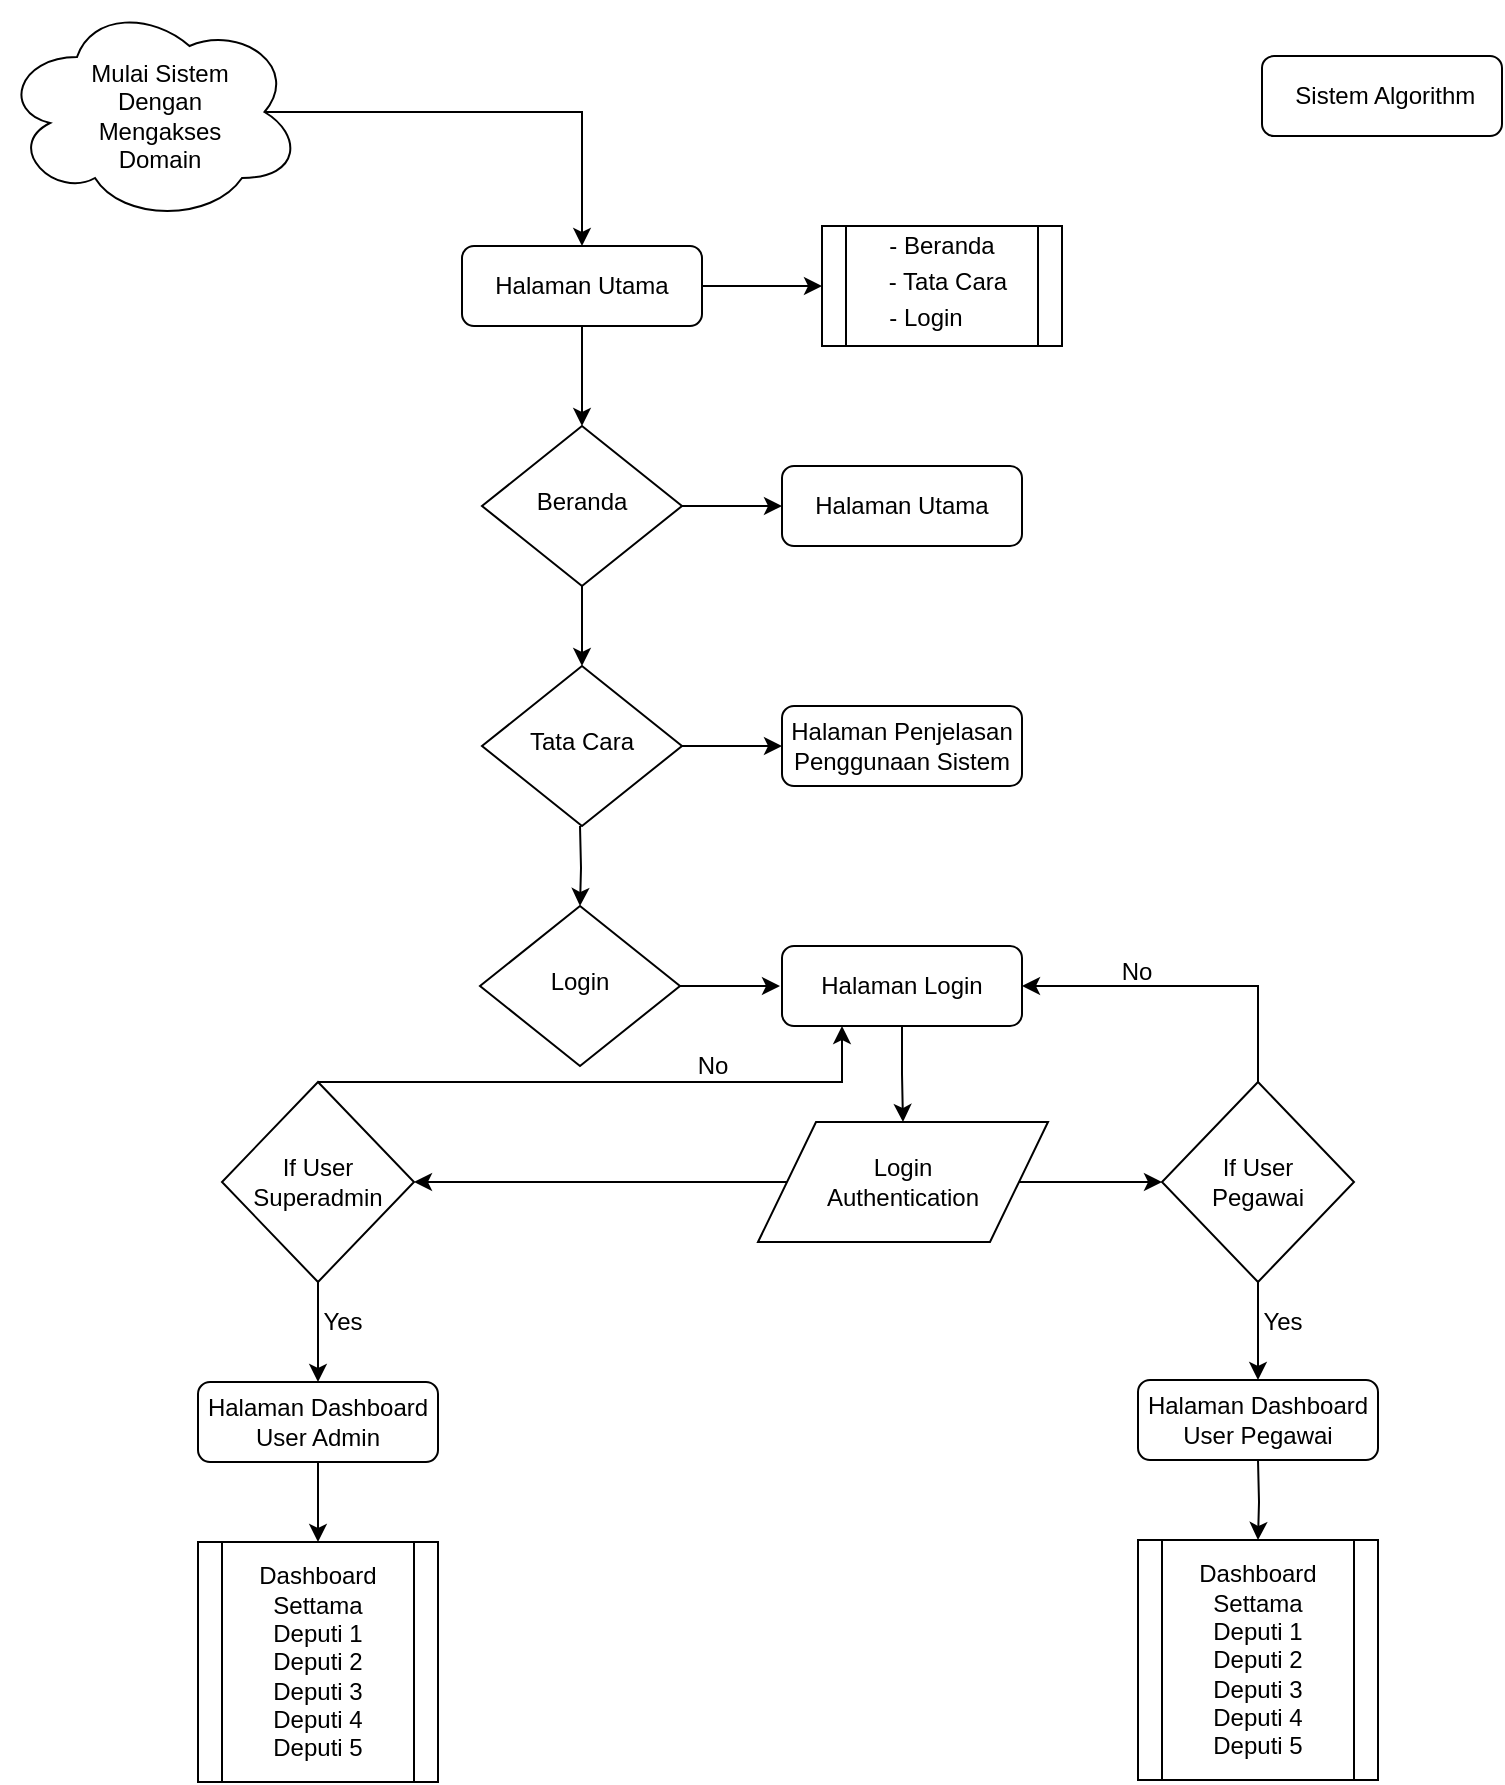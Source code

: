 <mxfile version="12.7.9" type="github">
  <diagram id="C5RBs43oDa-KdzZeNtuy" name="Page-1">
    <mxGraphModel dx="1146" dy="554" grid="1" gridSize="10" guides="1" tooltips="1" connect="1" arrows="1" fold="1" page="1" pageScale="1" pageWidth="827" pageHeight="1169" math="0" shadow="0">
      <root>
        <mxCell id="WIyWlLk6GJQsqaUBKTNV-0" />
        <mxCell id="WIyWlLk6GJQsqaUBKTNV-1" parent="WIyWlLk6GJQsqaUBKTNV-0" />
        <mxCell id="OOQ1vErBqcRCU84aGEtr-10" style="edgeStyle=orthogonalEdgeStyle;rounded=0;orthogonalLoop=1;jettySize=auto;html=1;exitX=1;exitY=0.5;exitDx=0;exitDy=0;entryX=0;entryY=0.5;entryDx=0;entryDy=0;" edge="1" parent="WIyWlLk6GJQsqaUBKTNV-1" source="WIyWlLk6GJQsqaUBKTNV-3" target="OOQ1vErBqcRCU84aGEtr-6">
          <mxGeometry relative="1" as="geometry" />
        </mxCell>
        <mxCell id="OOQ1vErBqcRCU84aGEtr-14" style="edgeStyle=orthogonalEdgeStyle;rounded=0;orthogonalLoop=1;jettySize=auto;html=1;exitX=0.5;exitY=1;exitDx=0;exitDy=0;" edge="1" parent="WIyWlLk6GJQsqaUBKTNV-1" source="WIyWlLk6GJQsqaUBKTNV-3" target="WIyWlLk6GJQsqaUBKTNV-6">
          <mxGeometry relative="1" as="geometry" />
        </mxCell>
        <mxCell id="WIyWlLk6GJQsqaUBKTNV-3" value="Halaman Utama" style="rounded=1;whiteSpace=wrap;html=1;fontSize=12;glass=0;strokeWidth=1;shadow=0;" parent="WIyWlLk6GJQsqaUBKTNV-1" vertex="1">
          <mxGeometry x="270" y="132" width="120" height="40" as="geometry" />
        </mxCell>
        <mxCell id="OOQ1vErBqcRCU84aGEtr-12" style="edgeStyle=orthogonalEdgeStyle;rounded=0;orthogonalLoop=1;jettySize=auto;html=1;exitX=1;exitY=0.5;exitDx=0;exitDy=0;entryX=0;entryY=0.5;entryDx=0;entryDy=0;" edge="1" parent="WIyWlLk6GJQsqaUBKTNV-1" source="WIyWlLk6GJQsqaUBKTNV-6" target="WIyWlLk6GJQsqaUBKTNV-7">
          <mxGeometry relative="1" as="geometry" />
        </mxCell>
        <mxCell id="OOQ1vErBqcRCU84aGEtr-13" style="edgeStyle=orthogonalEdgeStyle;rounded=0;orthogonalLoop=1;jettySize=auto;html=1;exitX=0.5;exitY=1;exitDx=0;exitDy=0;entryX=0.5;entryY=0;entryDx=0;entryDy=0;" edge="1" parent="WIyWlLk6GJQsqaUBKTNV-1" source="WIyWlLk6GJQsqaUBKTNV-6" target="WIyWlLk6GJQsqaUBKTNV-10">
          <mxGeometry relative="1" as="geometry" />
        </mxCell>
        <mxCell id="WIyWlLk6GJQsqaUBKTNV-6" value="Beranda" style="rhombus;whiteSpace=wrap;html=1;shadow=0;fontFamily=Helvetica;fontSize=12;align=center;strokeWidth=1;spacing=6;spacingTop=-4;" parent="WIyWlLk6GJQsqaUBKTNV-1" vertex="1">
          <mxGeometry x="280" y="222" width="100" height="80" as="geometry" />
        </mxCell>
        <mxCell id="WIyWlLk6GJQsqaUBKTNV-7" value="Halaman Utama" style="rounded=1;whiteSpace=wrap;html=1;fontSize=12;glass=0;strokeWidth=1;shadow=0;" parent="WIyWlLk6GJQsqaUBKTNV-1" vertex="1">
          <mxGeometry x="430" y="242" width="120" height="40" as="geometry" />
        </mxCell>
        <mxCell id="OOQ1vErBqcRCU84aGEtr-15" style="edgeStyle=orthogonalEdgeStyle;rounded=0;orthogonalLoop=1;jettySize=auto;html=1;exitX=1;exitY=0.5;exitDx=0;exitDy=0;entryX=0;entryY=0.5;entryDx=0;entryDy=0;" edge="1" parent="WIyWlLk6GJQsqaUBKTNV-1" source="WIyWlLk6GJQsqaUBKTNV-10" target="WIyWlLk6GJQsqaUBKTNV-12">
          <mxGeometry relative="1" as="geometry" />
        </mxCell>
        <mxCell id="WIyWlLk6GJQsqaUBKTNV-10" value="Tata Cara" style="rhombus;whiteSpace=wrap;html=1;shadow=0;fontFamily=Helvetica;fontSize=12;align=center;strokeWidth=1;spacing=6;spacingTop=-4;" parent="WIyWlLk6GJQsqaUBKTNV-1" vertex="1">
          <mxGeometry x="280" y="342" width="100" height="80" as="geometry" />
        </mxCell>
        <mxCell id="WIyWlLk6GJQsqaUBKTNV-11" value="&amp;nbsp;Sistem Algorithm" style="rounded=1;whiteSpace=wrap;html=1;fontSize=12;glass=0;strokeWidth=1;shadow=0;" parent="WIyWlLk6GJQsqaUBKTNV-1" vertex="1">
          <mxGeometry x="670" y="37" width="120" height="40" as="geometry" />
        </mxCell>
        <mxCell id="WIyWlLk6GJQsqaUBKTNV-12" value="Halaman Penjelasan Penggunaan Sistem" style="rounded=1;whiteSpace=wrap;html=1;fontSize=12;glass=0;strokeWidth=1;shadow=0;" parent="WIyWlLk6GJQsqaUBKTNV-1" vertex="1">
          <mxGeometry x="430" y="362" width="120" height="40" as="geometry" />
        </mxCell>
        <mxCell id="OOQ1vErBqcRCU84aGEtr-5" style="edgeStyle=orthogonalEdgeStyle;rounded=0;orthogonalLoop=1;jettySize=auto;html=1;exitX=0.875;exitY=0.5;exitDx=0;exitDy=0;exitPerimeter=0;entryX=0.5;entryY=0;entryDx=0;entryDy=0;" edge="1" parent="WIyWlLk6GJQsqaUBKTNV-1" source="OOQ1vErBqcRCU84aGEtr-2" target="WIyWlLk6GJQsqaUBKTNV-3">
          <mxGeometry relative="1" as="geometry" />
        </mxCell>
        <mxCell id="OOQ1vErBqcRCU84aGEtr-2" value="" style="ellipse;shape=cloud;whiteSpace=wrap;html=1;" vertex="1" parent="WIyWlLk6GJQsqaUBKTNV-1">
          <mxGeometry x="40" y="10" width="150" height="110" as="geometry" />
        </mxCell>
        <mxCell id="OOQ1vErBqcRCU84aGEtr-3" value="Mulai Sistem Dengan Mengakses Domain" style="text;html=1;strokeColor=none;fillColor=none;align=center;verticalAlign=middle;whiteSpace=wrap;rounded=0;" vertex="1" parent="WIyWlLk6GJQsqaUBKTNV-1">
          <mxGeometry x="74" y="57" width="90" height="20" as="geometry" />
        </mxCell>
        <mxCell id="OOQ1vErBqcRCU84aGEtr-6" value="" style="shape=process;whiteSpace=wrap;html=1;backgroundOutline=1;" vertex="1" parent="WIyWlLk6GJQsqaUBKTNV-1">
          <mxGeometry x="450" y="122" width="120" height="60" as="geometry" />
        </mxCell>
        <mxCell id="OOQ1vErBqcRCU84aGEtr-7" value="- Beranda" style="text;html=1;strokeColor=none;fillColor=none;align=center;verticalAlign=middle;whiteSpace=wrap;rounded=0;" vertex="1" parent="WIyWlLk6GJQsqaUBKTNV-1">
          <mxGeometry x="475" y="122" width="70" height="20" as="geometry" />
        </mxCell>
        <mxCell id="OOQ1vErBqcRCU84aGEtr-8" value="- Tata Cara" style="text;html=1;strokeColor=none;fillColor=none;align=center;verticalAlign=middle;whiteSpace=wrap;rounded=0;" vertex="1" parent="WIyWlLk6GJQsqaUBKTNV-1">
          <mxGeometry x="473" y="140" width="80" height="20" as="geometry" />
        </mxCell>
        <mxCell id="OOQ1vErBqcRCU84aGEtr-9" value="- Login" style="text;html=1;strokeColor=none;fillColor=none;align=center;verticalAlign=middle;whiteSpace=wrap;rounded=0;" vertex="1" parent="WIyWlLk6GJQsqaUBKTNV-1">
          <mxGeometry x="467" y="158" width="70" height="20" as="geometry" />
        </mxCell>
        <mxCell id="OOQ1vErBqcRCU84aGEtr-16" style="edgeStyle=orthogonalEdgeStyle;rounded=0;orthogonalLoop=1;jettySize=auto;html=1;exitX=0.5;exitY=1;exitDx=0;exitDy=0;entryX=0.5;entryY=0;entryDx=0;entryDy=0;" edge="1" parent="WIyWlLk6GJQsqaUBKTNV-1" target="OOQ1vErBqcRCU84aGEtr-18">
          <mxGeometry relative="1" as="geometry">
            <mxPoint x="329" y="422.0" as="sourcePoint" />
          </mxGeometry>
        </mxCell>
        <mxCell id="OOQ1vErBqcRCU84aGEtr-17" style="edgeStyle=orthogonalEdgeStyle;rounded=0;orthogonalLoop=1;jettySize=auto;html=1;exitX=1;exitY=0.5;exitDx=0;exitDy=0;entryX=0;entryY=0.5;entryDx=0;entryDy=0;" edge="1" parent="WIyWlLk6GJQsqaUBKTNV-1" source="OOQ1vErBqcRCU84aGEtr-18">
          <mxGeometry relative="1" as="geometry">
            <mxPoint x="429" y="502" as="targetPoint" />
          </mxGeometry>
        </mxCell>
        <mxCell id="OOQ1vErBqcRCU84aGEtr-18" value="Login" style="rhombus;whiteSpace=wrap;html=1;shadow=0;fontFamily=Helvetica;fontSize=12;align=center;strokeWidth=1;spacing=6;spacingTop=-4;" vertex="1" parent="WIyWlLk6GJQsqaUBKTNV-1">
          <mxGeometry x="279" y="462" width="100" height="80" as="geometry" />
        </mxCell>
        <mxCell id="OOQ1vErBqcRCU84aGEtr-25" style="edgeStyle=orthogonalEdgeStyle;rounded=0;orthogonalLoop=1;jettySize=auto;html=1;exitX=0.5;exitY=1;exitDx=0;exitDy=0;" edge="1" parent="WIyWlLk6GJQsqaUBKTNV-1" source="OOQ1vErBqcRCU84aGEtr-22" target="OOQ1vErBqcRCU84aGEtr-23">
          <mxGeometry relative="1" as="geometry" />
        </mxCell>
        <mxCell id="OOQ1vErBqcRCU84aGEtr-22" value="Halaman Login" style="rounded=1;whiteSpace=wrap;html=1;fontSize=12;glass=0;strokeWidth=1;shadow=0;" vertex="1" parent="WIyWlLk6GJQsqaUBKTNV-1">
          <mxGeometry x="430" y="482" width="120" height="40" as="geometry" />
        </mxCell>
        <mxCell id="OOQ1vErBqcRCU84aGEtr-28" style="edgeStyle=orthogonalEdgeStyle;rounded=0;orthogonalLoop=1;jettySize=auto;html=1;exitX=0;exitY=0.5;exitDx=0;exitDy=0;entryX=1;entryY=0.5;entryDx=0;entryDy=0;" edge="1" parent="WIyWlLk6GJQsqaUBKTNV-1" source="OOQ1vErBqcRCU84aGEtr-23" target="OOQ1vErBqcRCU84aGEtr-26">
          <mxGeometry relative="1" as="geometry" />
        </mxCell>
        <mxCell id="OOQ1vErBqcRCU84aGEtr-36" style="edgeStyle=orthogonalEdgeStyle;rounded=0;orthogonalLoop=1;jettySize=auto;html=1;exitX=1;exitY=0.5;exitDx=0;exitDy=0;entryX=0;entryY=0.5;entryDx=0;entryDy=0;" edge="1" parent="WIyWlLk6GJQsqaUBKTNV-1" source="OOQ1vErBqcRCU84aGEtr-23" target="OOQ1vErBqcRCU84aGEtr-35">
          <mxGeometry relative="1" as="geometry" />
        </mxCell>
        <mxCell id="OOQ1vErBqcRCU84aGEtr-23" value="Login &lt;br&gt;Authentication" style="shape=parallelogram;perimeter=parallelogramPerimeter;whiteSpace=wrap;html=1;" vertex="1" parent="WIyWlLk6GJQsqaUBKTNV-1">
          <mxGeometry x="418" y="570" width="145" height="60" as="geometry" />
        </mxCell>
        <mxCell id="OOQ1vErBqcRCU84aGEtr-37" style="edgeStyle=orthogonalEdgeStyle;rounded=0;orthogonalLoop=1;jettySize=auto;html=1;exitX=0.5;exitY=0;exitDx=0;exitDy=0;entryX=0.25;entryY=1;entryDx=0;entryDy=0;" edge="1" parent="WIyWlLk6GJQsqaUBKTNV-1" source="OOQ1vErBqcRCU84aGEtr-26" target="OOQ1vErBqcRCU84aGEtr-22">
          <mxGeometry relative="1" as="geometry">
            <Array as="points">
              <mxPoint x="460" y="550" />
            </Array>
          </mxGeometry>
        </mxCell>
        <mxCell id="OOQ1vErBqcRCU84aGEtr-42" style="edgeStyle=orthogonalEdgeStyle;rounded=0;orthogonalLoop=1;jettySize=auto;html=1;exitX=0.5;exitY=1;exitDx=0;exitDy=0;entryX=0.5;entryY=0;entryDx=0;entryDy=0;" edge="1" parent="WIyWlLk6GJQsqaUBKTNV-1" source="OOQ1vErBqcRCU84aGEtr-26" target="OOQ1vErBqcRCU84aGEtr-40">
          <mxGeometry relative="1" as="geometry" />
        </mxCell>
        <mxCell id="OOQ1vErBqcRCU84aGEtr-26" value="If User Superadmin" style="rhombus;whiteSpace=wrap;html=1;" vertex="1" parent="WIyWlLk6GJQsqaUBKTNV-1">
          <mxGeometry x="150" y="550" width="96" height="100" as="geometry" />
        </mxCell>
        <mxCell id="OOQ1vErBqcRCU84aGEtr-30" value="No" style="text;html=1;align=center;verticalAlign=middle;resizable=0;points=[];autosize=1;" vertex="1" parent="WIyWlLk6GJQsqaUBKTNV-1">
          <mxGeometry x="380" y="532" width="30" height="20" as="geometry" />
        </mxCell>
        <mxCell id="OOQ1vErBqcRCU84aGEtr-38" style="edgeStyle=orthogonalEdgeStyle;rounded=0;orthogonalLoop=1;jettySize=auto;html=1;exitX=0.5;exitY=0;exitDx=0;exitDy=0;entryX=1;entryY=0.5;entryDx=0;entryDy=0;" edge="1" parent="WIyWlLk6GJQsqaUBKTNV-1" source="OOQ1vErBqcRCU84aGEtr-35" target="OOQ1vErBqcRCU84aGEtr-22">
          <mxGeometry relative="1" as="geometry" />
        </mxCell>
        <mxCell id="OOQ1vErBqcRCU84aGEtr-43" style="edgeStyle=orthogonalEdgeStyle;rounded=0;orthogonalLoop=1;jettySize=auto;html=1;exitX=0.5;exitY=1;exitDx=0;exitDy=0;entryX=0.5;entryY=0;entryDx=0;entryDy=0;" edge="1" parent="WIyWlLk6GJQsqaUBKTNV-1" source="OOQ1vErBqcRCU84aGEtr-35" target="OOQ1vErBqcRCU84aGEtr-41">
          <mxGeometry relative="1" as="geometry" />
        </mxCell>
        <mxCell id="OOQ1vErBqcRCU84aGEtr-35" value="If User &lt;br&gt;Pegawai" style="rhombus;whiteSpace=wrap;html=1;" vertex="1" parent="WIyWlLk6GJQsqaUBKTNV-1">
          <mxGeometry x="620" y="550" width="96" height="100" as="geometry" />
        </mxCell>
        <mxCell id="OOQ1vErBqcRCU84aGEtr-39" value="No" style="text;html=1;align=center;verticalAlign=middle;resizable=0;points=[];autosize=1;" vertex="1" parent="WIyWlLk6GJQsqaUBKTNV-1">
          <mxGeometry x="592" y="485" width="30" height="20" as="geometry" />
        </mxCell>
        <mxCell id="OOQ1vErBqcRCU84aGEtr-48" style="edgeStyle=orthogonalEdgeStyle;rounded=0;orthogonalLoop=1;jettySize=auto;html=1;exitX=0.5;exitY=1;exitDx=0;exitDy=0;entryX=0.5;entryY=0;entryDx=0;entryDy=0;" edge="1" parent="WIyWlLk6GJQsqaUBKTNV-1" source="OOQ1vErBqcRCU84aGEtr-40" target="OOQ1vErBqcRCU84aGEtr-46">
          <mxGeometry relative="1" as="geometry" />
        </mxCell>
        <mxCell id="OOQ1vErBqcRCU84aGEtr-40" value="Halaman Dashboard User Admin" style="rounded=1;whiteSpace=wrap;html=1;fontSize=12;glass=0;strokeWidth=1;shadow=0;" vertex="1" parent="WIyWlLk6GJQsqaUBKTNV-1">
          <mxGeometry x="138" y="700" width="120" height="40" as="geometry" />
        </mxCell>
        <mxCell id="OOQ1vErBqcRCU84aGEtr-41" value="Halaman Dashboard User Pegawai" style="rounded=1;whiteSpace=wrap;html=1;fontSize=12;glass=0;strokeWidth=1;shadow=0;" vertex="1" parent="WIyWlLk6GJQsqaUBKTNV-1">
          <mxGeometry x="608" y="699" width="120" height="40" as="geometry" />
        </mxCell>
        <mxCell id="OOQ1vErBqcRCU84aGEtr-44" value="Yes" style="text;html=1;align=center;verticalAlign=middle;resizable=0;points=[];autosize=1;" vertex="1" parent="WIyWlLk6GJQsqaUBKTNV-1">
          <mxGeometry x="190" y="660" width="40" height="20" as="geometry" />
        </mxCell>
        <mxCell id="OOQ1vErBqcRCU84aGEtr-45" value="Yes" style="text;html=1;align=center;verticalAlign=middle;resizable=0;points=[];autosize=1;" vertex="1" parent="WIyWlLk6GJQsqaUBKTNV-1">
          <mxGeometry x="660" y="660" width="40" height="20" as="geometry" />
        </mxCell>
        <mxCell id="OOQ1vErBqcRCU84aGEtr-46" value="Dashboard&lt;br&gt;Settama&lt;br&gt;Deputi 1&lt;br&gt;Deputi 2&lt;br&gt;Deputi 3&lt;br&gt;Deputi 4&lt;br&gt;Deputi 5" style="shape=process;whiteSpace=wrap;html=1;backgroundOutline=1;" vertex="1" parent="WIyWlLk6GJQsqaUBKTNV-1">
          <mxGeometry x="138" y="780" width="120" height="120" as="geometry" />
        </mxCell>
        <mxCell id="OOQ1vErBqcRCU84aGEtr-50" style="edgeStyle=orthogonalEdgeStyle;rounded=0;orthogonalLoop=1;jettySize=auto;html=1;exitX=0.5;exitY=1;exitDx=0;exitDy=0;entryX=0.5;entryY=0;entryDx=0;entryDy=0;" edge="1" parent="WIyWlLk6GJQsqaUBKTNV-1" target="OOQ1vErBqcRCU84aGEtr-51">
          <mxGeometry relative="1" as="geometry">
            <mxPoint x="668" y="739" as="sourcePoint" />
          </mxGeometry>
        </mxCell>
        <mxCell id="OOQ1vErBqcRCU84aGEtr-51" value="Dashboard&lt;br&gt;Settama&lt;br&gt;Deputi 1&lt;br&gt;Deputi 2&lt;br&gt;Deputi 3&lt;br&gt;Deputi 4&lt;br&gt;Deputi 5" style="shape=process;whiteSpace=wrap;html=1;backgroundOutline=1;" vertex="1" parent="WIyWlLk6GJQsqaUBKTNV-1">
          <mxGeometry x="608" y="779" width="120" height="120" as="geometry" />
        </mxCell>
      </root>
    </mxGraphModel>
  </diagram>
</mxfile>
